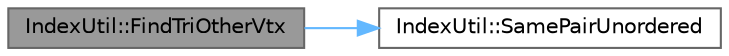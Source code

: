 digraph "IndexUtil::FindTriOtherVtx"
{
 // INTERACTIVE_SVG=YES
 // LATEX_PDF_SIZE
  bgcolor="transparent";
  edge [fontname=Helvetica,fontsize=10,labelfontname=Helvetica,labelfontsize=10];
  node [fontname=Helvetica,fontsize=10,shape=box,height=0.2,width=0.4];
  rankdir="LR";
  Node1 [id="Node000001",label="IndexUtil::FindTriOtherVtx",height=0.2,width=0.4,color="gray40", fillcolor="grey60", style="filled", fontcolor="black",tooltip="Find ordered edge [VertexID1,VertexID2] in a triangle that is in an array of triangles,..."];
  Node1 -> Node2 [id="edge1_Node000001_Node000002",color="steelblue1",style="solid",tooltip=" "];
  Node2 [id="Node000002",label="IndexUtil::SamePairUnordered",height=0.2,width=0.4,color="grey40", fillcolor="white", style="filled",URL="$de/df1/namespaceIndexUtil.html#ad38193521eb7274847e713c987fee00b",tooltip=" "];
}
